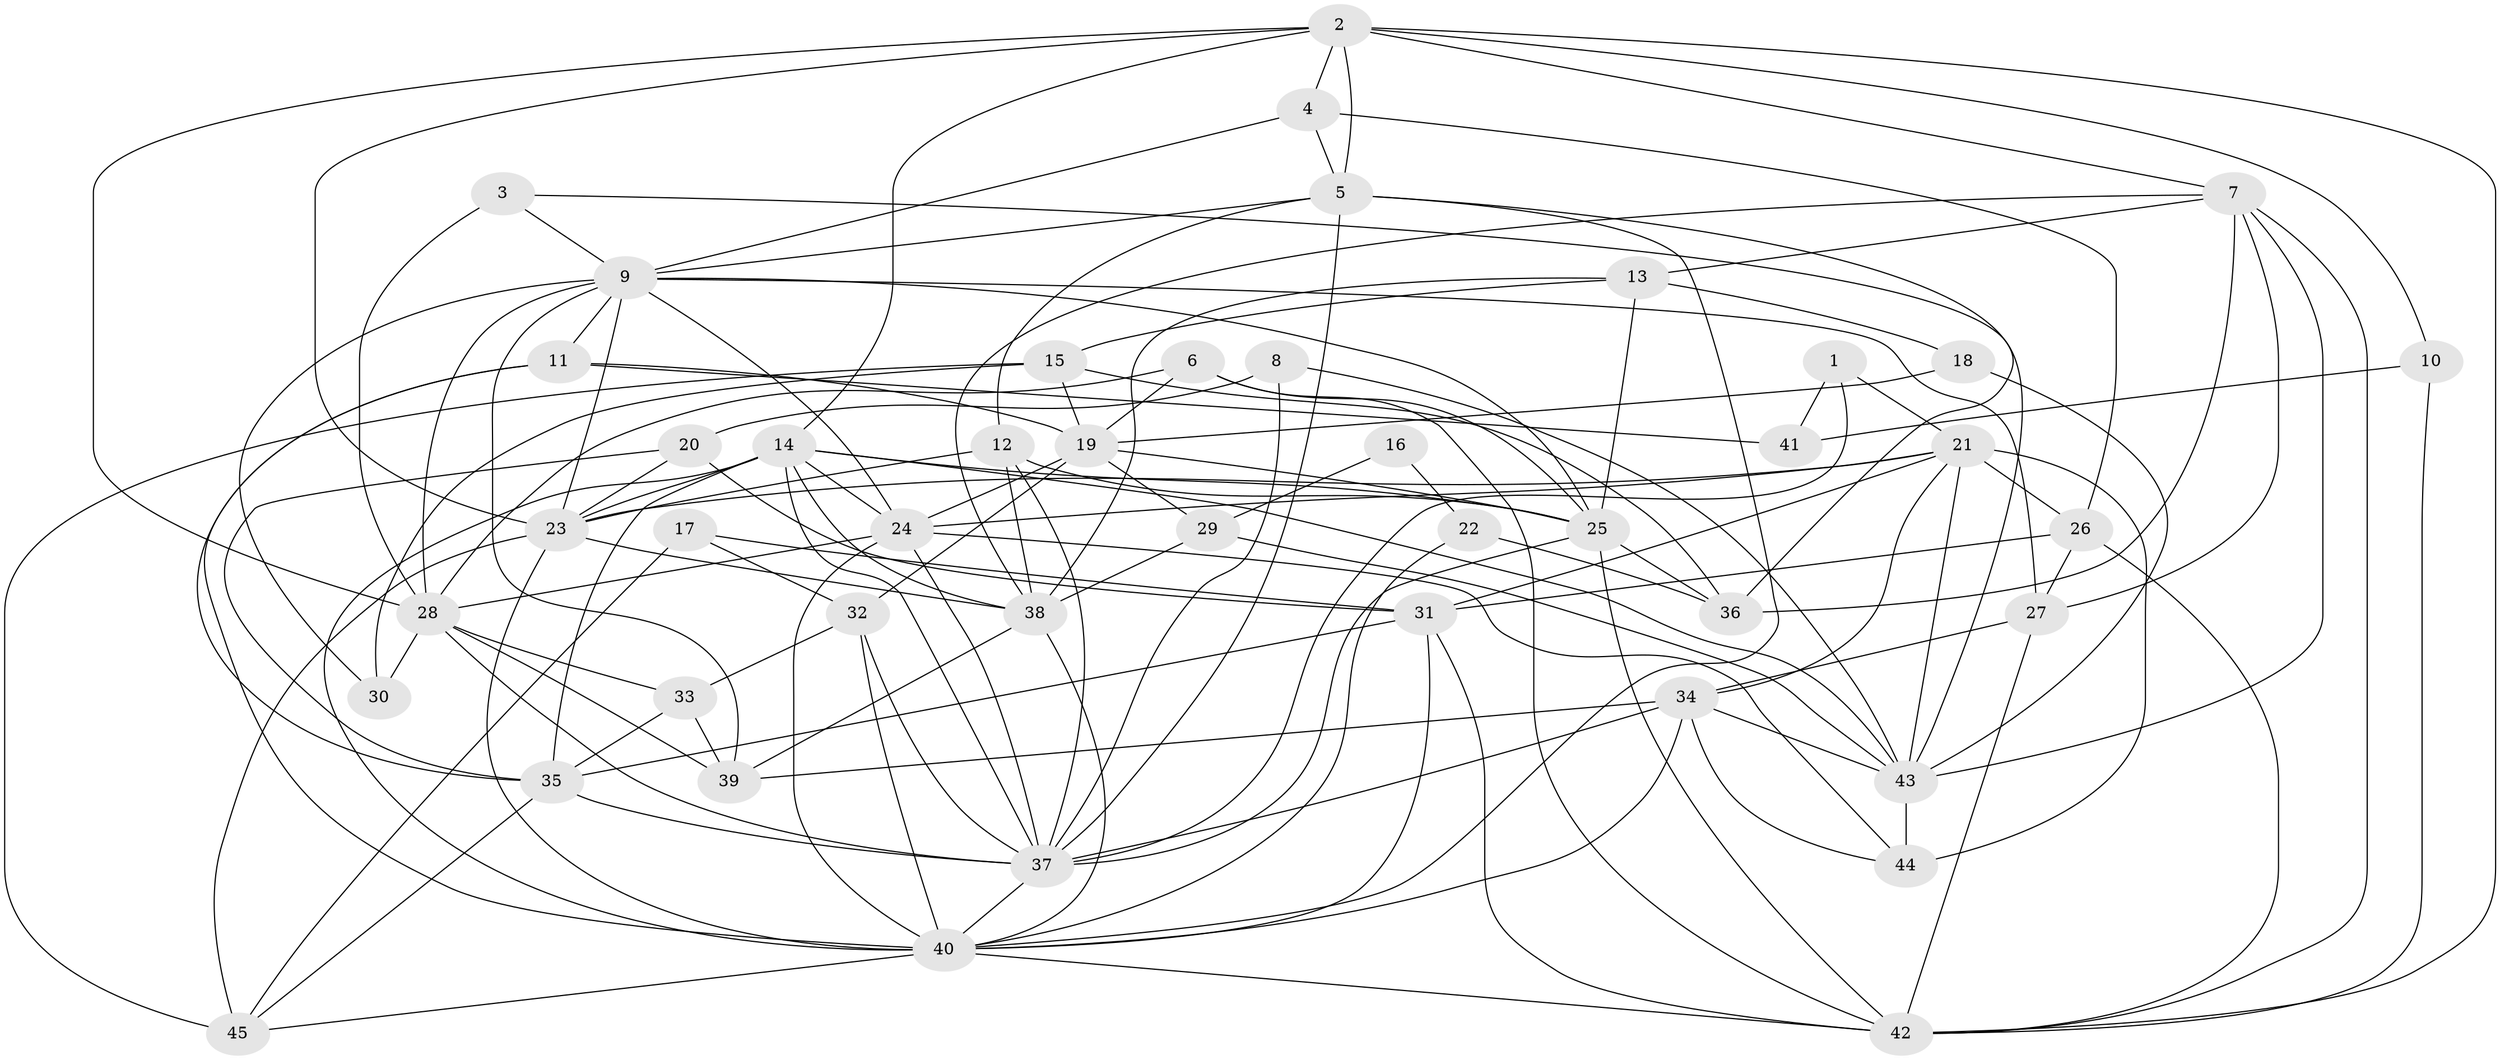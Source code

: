 // original degree distribution, {5: 0.16964285714285715, 3: 0.3392857142857143, 4: 0.23214285714285715, 6: 0.10714285714285714, 2: 0.10714285714285714, 7: 0.026785714285714284, 10: 0.008928571428571428, 8: 0.008928571428571428}
// Generated by graph-tools (version 1.1) at 2025/36/03/04/25 23:36:59]
// undirected, 45 vertices, 134 edges
graph export_dot {
  node [color=gray90,style=filled];
  1;
  2;
  3;
  4;
  5;
  6;
  7;
  8;
  9;
  10;
  11;
  12;
  13;
  14;
  15;
  16;
  17;
  18;
  19;
  20;
  21;
  22;
  23;
  24;
  25;
  26;
  27;
  28;
  29;
  30;
  31;
  32;
  33;
  34;
  35;
  36;
  37;
  38;
  39;
  40;
  41;
  42;
  43;
  44;
  45;
  1 -- 21 [weight=1.0];
  1 -- 37 [weight=1.0];
  1 -- 41 [weight=1.0];
  2 -- 4 [weight=1.0];
  2 -- 5 [weight=1.0];
  2 -- 7 [weight=1.0];
  2 -- 10 [weight=1.0];
  2 -- 14 [weight=1.0];
  2 -- 23 [weight=1.0];
  2 -- 28 [weight=1.0];
  2 -- 42 [weight=1.0];
  3 -- 9 [weight=1.0];
  3 -- 28 [weight=2.0];
  3 -- 43 [weight=1.0];
  4 -- 5 [weight=1.0];
  4 -- 9 [weight=1.0];
  4 -- 26 [weight=1.0];
  5 -- 9 [weight=1.0];
  5 -- 12 [weight=1.0];
  5 -- 36 [weight=1.0];
  5 -- 37 [weight=1.0];
  5 -- 40 [weight=1.0];
  6 -- 19 [weight=1.0];
  6 -- 25 [weight=1.0];
  6 -- 28 [weight=2.0];
  6 -- 42 [weight=2.0];
  7 -- 13 [weight=1.0];
  7 -- 27 [weight=1.0];
  7 -- 36 [weight=1.0];
  7 -- 38 [weight=1.0];
  7 -- 42 [weight=1.0];
  7 -- 43 [weight=1.0];
  8 -- 20 [weight=1.0];
  8 -- 37 [weight=1.0];
  8 -- 43 [weight=1.0];
  9 -- 11 [weight=1.0];
  9 -- 23 [weight=1.0];
  9 -- 24 [weight=1.0];
  9 -- 25 [weight=1.0];
  9 -- 27 [weight=1.0];
  9 -- 28 [weight=1.0];
  9 -- 30 [weight=1.0];
  9 -- 39 [weight=1.0];
  10 -- 41 [weight=1.0];
  10 -- 42 [weight=1.0];
  11 -- 19 [weight=1.0];
  11 -- 35 [weight=1.0];
  11 -- 40 [weight=2.0];
  11 -- 41 [weight=1.0];
  12 -- 23 [weight=2.0];
  12 -- 25 [weight=1.0];
  12 -- 37 [weight=1.0];
  12 -- 38 [weight=1.0];
  13 -- 15 [weight=1.0];
  13 -- 18 [weight=1.0];
  13 -- 25 [weight=1.0];
  13 -- 38 [weight=1.0];
  14 -- 23 [weight=1.0];
  14 -- 24 [weight=1.0];
  14 -- 25 [weight=1.0];
  14 -- 35 [weight=1.0];
  14 -- 37 [weight=2.0];
  14 -- 38 [weight=1.0];
  14 -- 40 [weight=1.0];
  14 -- 43 [weight=2.0];
  15 -- 19 [weight=1.0];
  15 -- 30 [weight=2.0];
  15 -- 36 [weight=1.0];
  15 -- 45 [weight=1.0];
  16 -- 22 [weight=1.0];
  16 -- 29 [weight=2.0];
  17 -- 31 [weight=1.0];
  17 -- 32 [weight=1.0];
  17 -- 45 [weight=1.0];
  18 -- 19 [weight=1.0];
  18 -- 43 [weight=2.0];
  19 -- 24 [weight=1.0];
  19 -- 25 [weight=1.0];
  19 -- 29 [weight=1.0];
  19 -- 32 [weight=1.0];
  20 -- 23 [weight=3.0];
  20 -- 31 [weight=1.0];
  20 -- 35 [weight=1.0];
  21 -- 23 [weight=1.0];
  21 -- 24 [weight=1.0];
  21 -- 26 [weight=2.0];
  21 -- 31 [weight=1.0];
  21 -- 34 [weight=1.0];
  21 -- 43 [weight=1.0];
  21 -- 44 [weight=3.0];
  22 -- 36 [weight=1.0];
  22 -- 40 [weight=1.0];
  23 -- 38 [weight=1.0];
  23 -- 40 [weight=1.0];
  23 -- 45 [weight=1.0];
  24 -- 28 [weight=1.0];
  24 -- 37 [weight=1.0];
  24 -- 40 [weight=1.0];
  24 -- 44 [weight=1.0];
  25 -- 36 [weight=1.0];
  25 -- 37 [weight=2.0];
  25 -- 42 [weight=1.0];
  26 -- 27 [weight=1.0];
  26 -- 31 [weight=2.0];
  26 -- 42 [weight=1.0];
  27 -- 34 [weight=1.0];
  27 -- 42 [weight=1.0];
  28 -- 30 [weight=1.0];
  28 -- 33 [weight=1.0];
  28 -- 37 [weight=1.0];
  28 -- 39 [weight=1.0];
  29 -- 38 [weight=1.0];
  29 -- 43 [weight=1.0];
  31 -- 35 [weight=1.0];
  31 -- 40 [weight=1.0];
  31 -- 42 [weight=1.0];
  32 -- 33 [weight=1.0];
  32 -- 37 [weight=1.0];
  32 -- 40 [weight=1.0];
  33 -- 35 [weight=1.0];
  33 -- 39 [weight=1.0];
  34 -- 37 [weight=1.0];
  34 -- 39 [weight=2.0];
  34 -- 40 [weight=1.0];
  34 -- 43 [weight=2.0];
  34 -- 44 [weight=1.0];
  35 -- 37 [weight=1.0];
  35 -- 45 [weight=1.0];
  37 -- 40 [weight=1.0];
  38 -- 39 [weight=1.0];
  38 -- 40 [weight=1.0];
  40 -- 42 [weight=1.0];
  40 -- 45 [weight=1.0];
  43 -- 44 [weight=2.0];
}
